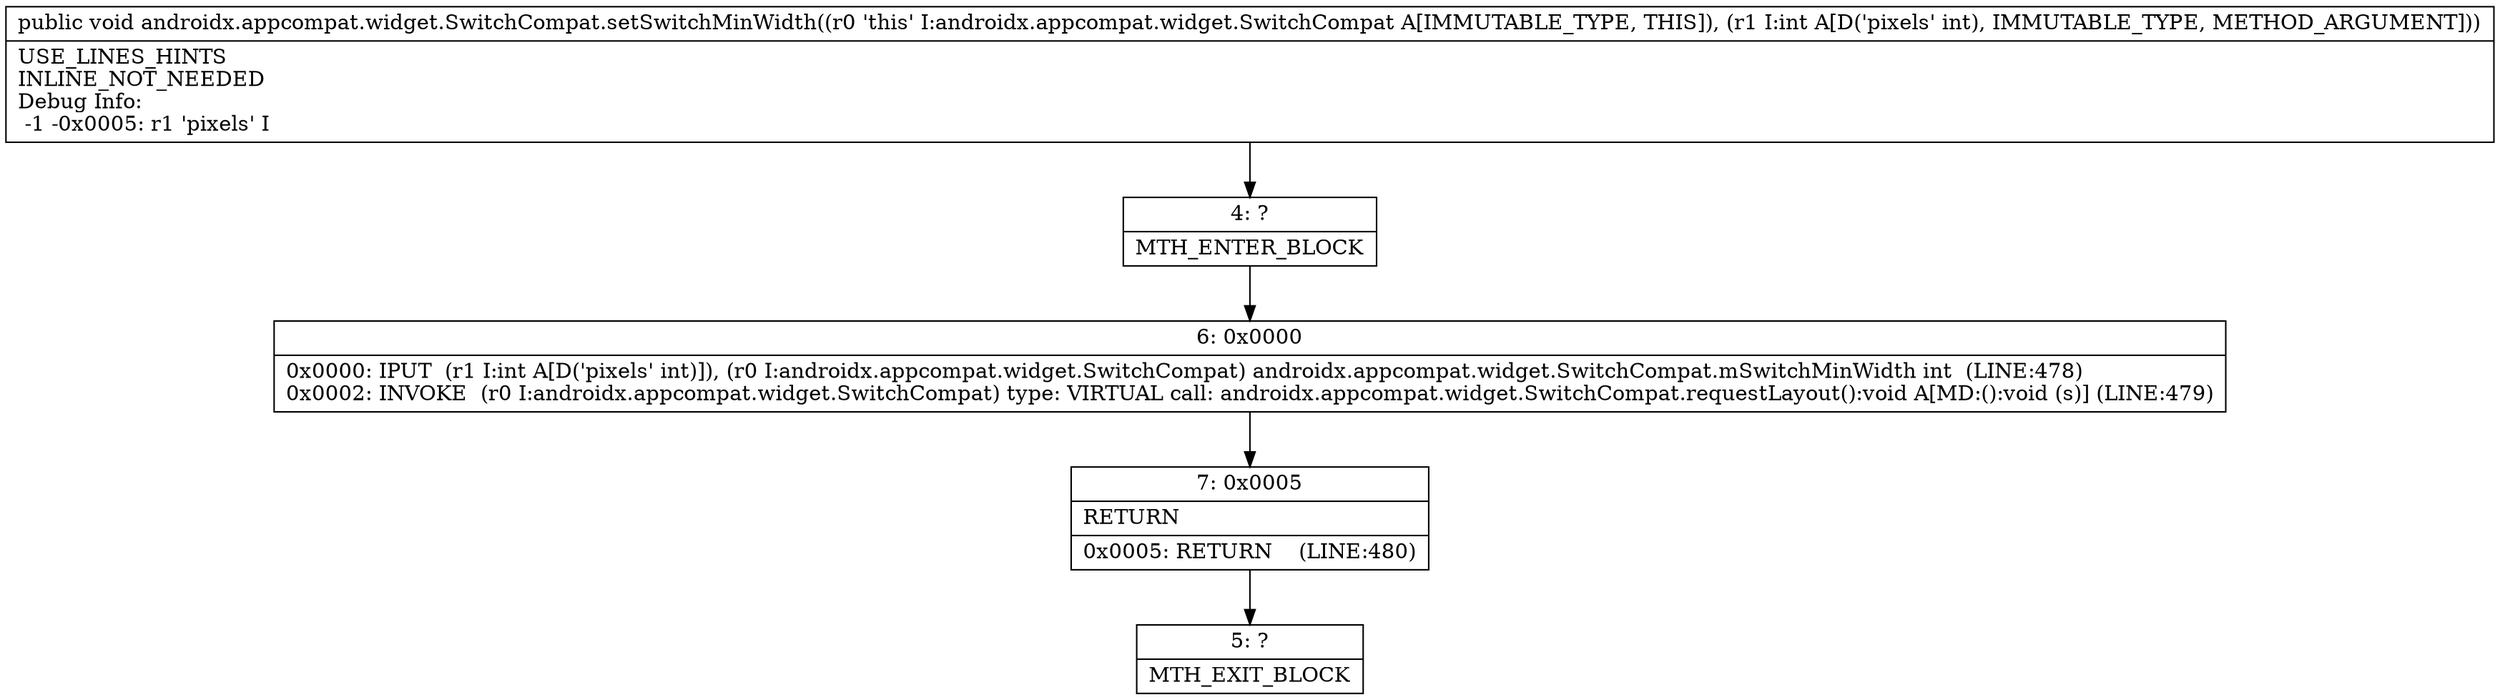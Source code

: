 digraph "CFG forandroidx.appcompat.widget.SwitchCompat.setSwitchMinWidth(I)V" {
Node_4 [shape=record,label="{4\:\ ?|MTH_ENTER_BLOCK\l}"];
Node_6 [shape=record,label="{6\:\ 0x0000|0x0000: IPUT  (r1 I:int A[D('pixels' int)]), (r0 I:androidx.appcompat.widget.SwitchCompat) androidx.appcompat.widget.SwitchCompat.mSwitchMinWidth int  (LINE:478)\l0x0002: INVOKE  (r0 I:androidx.appcompat.widget.SwitchCompat) type: VIRTUAL call: androidx.appcompat.widget.SwitchCompat.requestLayout():void A[MD:():void (s)] (LINE:479)\l}"];
Node_7 [shape=record,label="{7\:\ 0x0005|RETURN\l|0x0005: RETURN    (LINE:480)\l}"];
Node_5 [shape=record,label="{5\:\ ?|MTH_EXIT_BLOCK\l}"];
MethodNode[shape=record,label="{public void androidx.appcompat.widget.SwitchCompat.setSwitchMinWidth((r0 'this' I:androidx.appcompat.widget.SwitchCompat A[IMMUTABLE_TYPE, THIS]), (r1 I:int A[D('pixels' int), IMMUTABLE_TYPE, METHOD_ARGUMENT]))  | USE_LINES_HINTS\lINLINE_NOT_NEEDED\lDebug Info:\l  \-1 \-0x0005: r1 'pixels' I\l}"];
MethodNode -> Node_4;Node_4 -> Node_6;
Node_6 -> Node_7;
Node_7 -> Node_5;
}

